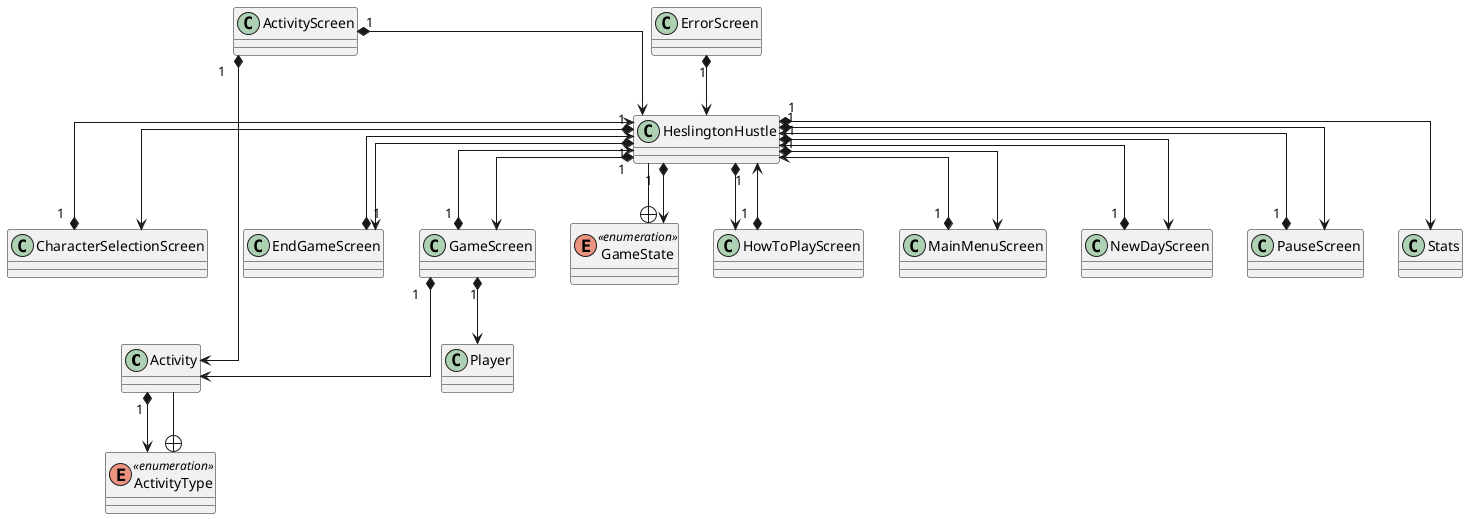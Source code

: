 @startuml
top to bottom direction
skinparam linetype ortho

class Activity
class ActivityScreen
enum ActivityType << enumeration >>
class CharacterSelectionScreen
class EndGameScreen
class ErrorScreen
class GameScreen
enum GameState << enumeration >>
class HeslingtonHustle
class HowToPlayScreen
class MainMenuScreen
class NewDayScreen
class PauseScreen
class Player
class Stats

Activity                 "1" *-->  ActivityType
ActivityScreen           "1" *--> Activity
ActivityScreen           "1" *--> HeslingtonHustle
ActivityType              +--  Activity
CharacterSelectionScreen "1" *--> HeslingtonHustle
EndGameScreen            "1" *--> HeslingtonHustle
ErrorScreen              "1" *--> HeslingtonHustle
GameScreen               "1" *--> Activity
GameScreen               "1" *--> HeslingtonHustle
GameScreen               "1" *--> Player
GameState                 +--  HeslingtonHustle
HeslingtonHustle         "1" *--> CharacterSelectionScreen
HeslingtonHustle         "1" *--> EndGameScreen
HeslingtonHustle         "1" *--> GameScreen
HeslingtonHustle         "1" *--> GameState
HeslingtonHustle         "1" *--> HowToPlayScreen
HeslingtonHustle         "1" *--> MainMenuScreen
HeslingtonHustle         "1" *--> NewDayScreen
HeslingtonHustle         "1" *--> PauseScreen
HeslingtonHustle         "1" *--> Stats
HowToPlayScreen          "1" *--> HeslingtonHustle
MainMenuScreen           "1" *--> HeslingtonHustle
NewDayScreen             "1" *--> HeslingtonHustle
PauseScreen              "1" *--> HeslingtonHustle
@enduml
